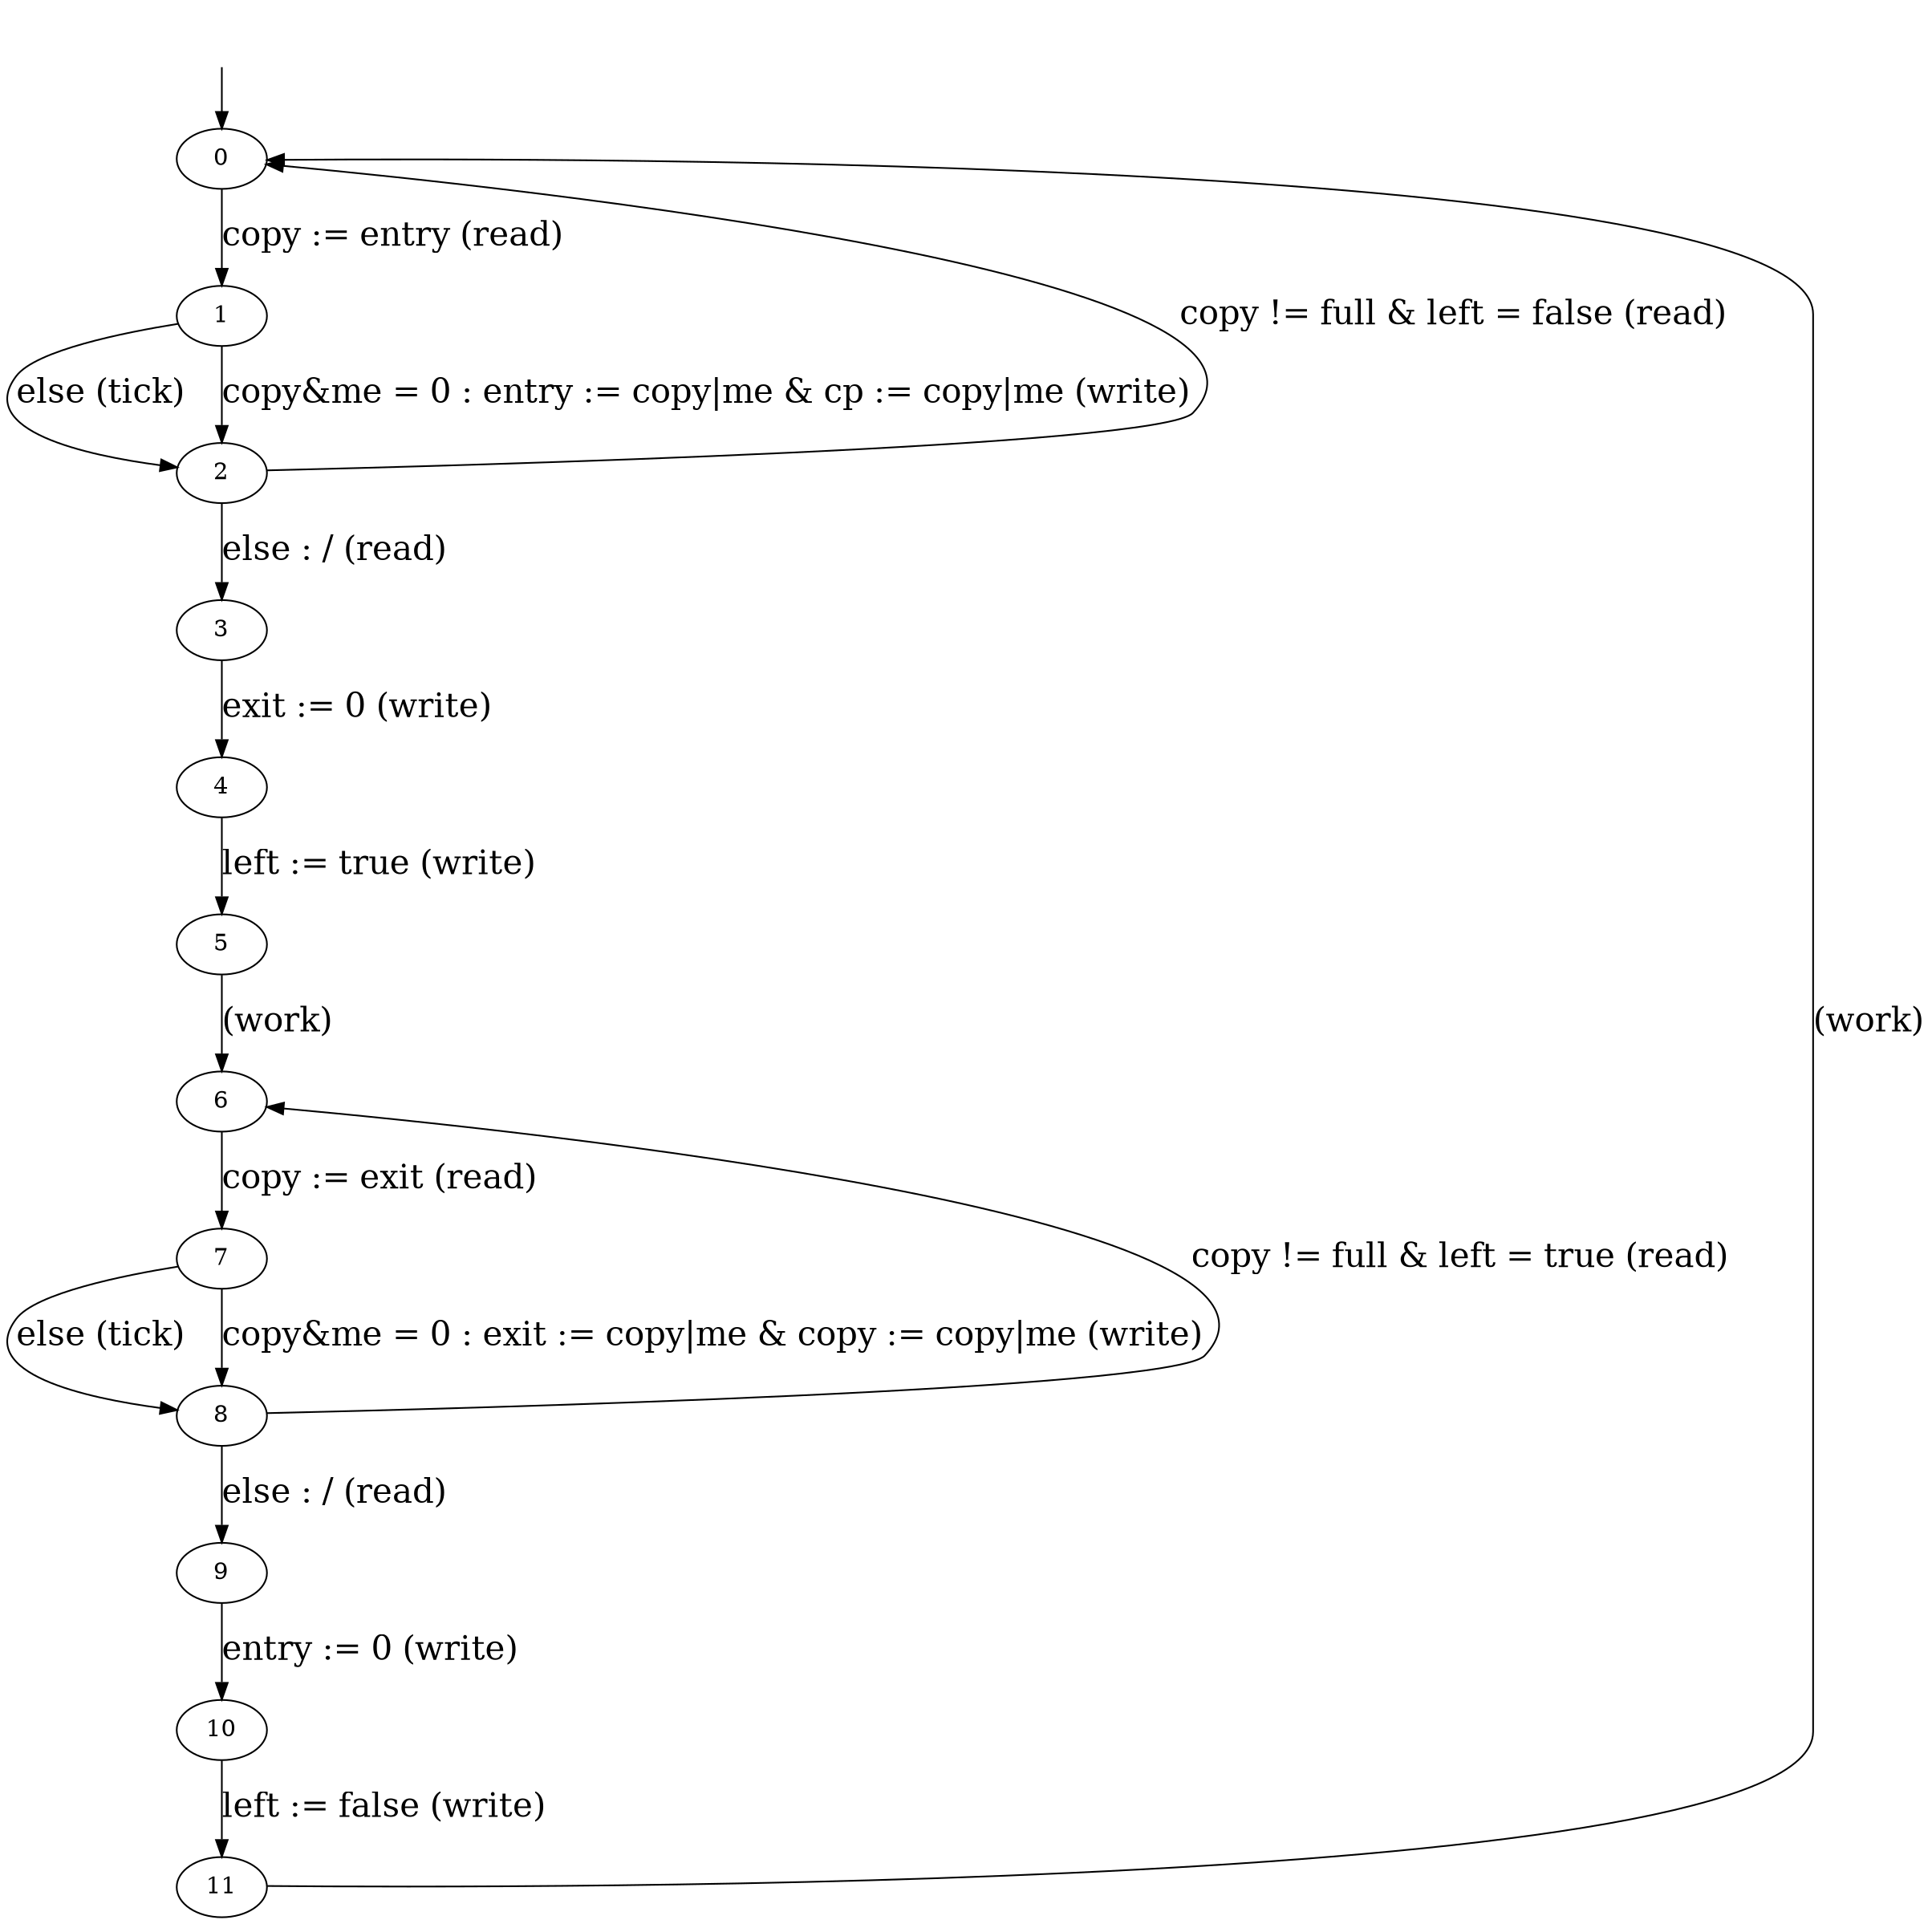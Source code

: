 digraph {
	initial_state_source [style=invis]
	initial_state_source -> "0"

	"0" -> "1"   [fontsize=20, weight=10, label="copy := entry (read)"]
	"1" -> "2"   [fontsize=20, label="else (tick)"]
	"1" -> "2"   [fontsize=20, weight=10, label="copy&me = 0 : entry := copy|me & cp := copy|me (write)"]

	"2" -> "0"   [fontsize=20, label="copy != full & left = false (read)"]
	"2" -> "3"   [fontsize=20, weight=10, label="else : / (read)"]
	"3" -> "4"   [fontsize=20, weight=10, label="exit := 0 (write)"]
	"4" -> "5"   [fontsize=20, weight=10, label="left := true (write)"]

	"5" -> "6"   [fontsize=20, weight=10, label="(work)"]

	"6" -> "7"   [fontsize=20, weight=10, label="copy := exit (read)"]
	"7" -> "8"   [fontsize=20, label="else (tick)"]
	"7" -> "8"   [fontsize=20, weight=10, label="copy&me = 0 : exit := copy|me & copy := copy|me (write)"]

	"8" -> "6"   [fontsize=20, label="copy != full & left = true (read)"]
	"8" -> "9"   [fontsize=20, weight=10, label="else : / (read)"]
	"9" -> "10"  [fontsize=20, weight=10, label="entry := 0 (write)"]
	"10" -> "11" [fontsize=20, weight=10, label="left := false (write)"]

	"11" -> "0"  [fontsize=20, label="(work)"]
}

